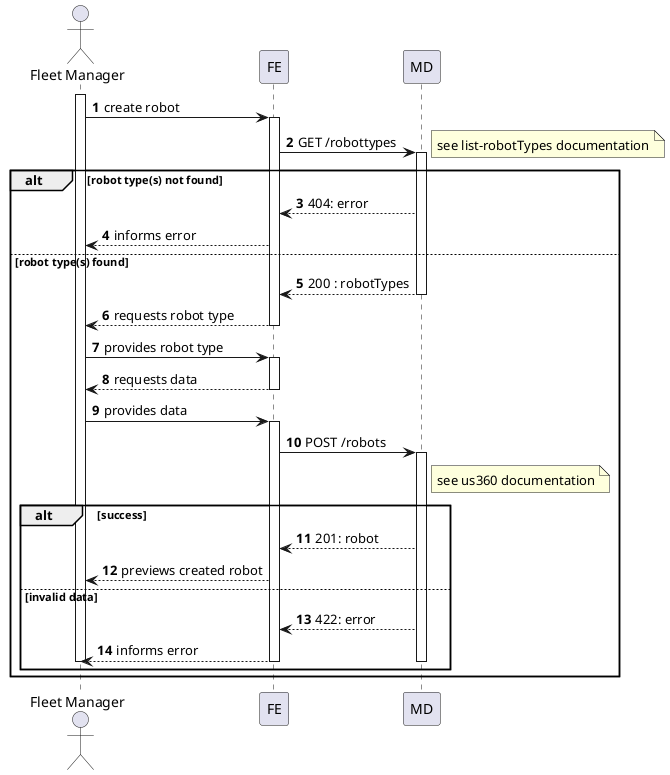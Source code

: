 @startuml
autonumber

actor "Fleet Manager" as usr

participant "FE" as ui

participant "MD" as md

activate usr
    usr -> ui : create robot
    activate ui
        ui -> md : GET /robottypes
        activate md
        alt robot type(s) not found
        note right : see list-robotTypes documentation
            md --> ui : 404: error
            ui --> usr : informs error
        else robot type(s) found
            md --> ui : 200 : robotTypes
        deactivate md
        ui --> usr : requests robot type
    deactivate ui

    usr -> ui : provides robot type
    activate ui
        ui --> usr : requests data
    deactivate ui

    usr -> ui : provides data
    activate ui
        ui -> md : POST /robots

        activate md
        note right of md : see us360 documentation
        alt success
            md --> ui : 201: robot
            ui --> usr : previews created robot
        else invalid data
            md --> ui : 422: error
            ui --> usr : informs error
        deactivate md

    deactivate ui
deactivate usr
end
end

@enduml
